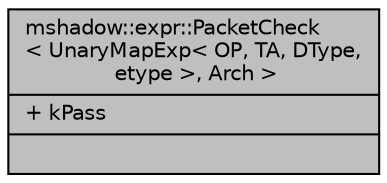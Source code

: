 digraph "mshadow::expr::PacketCheck&lt; UnaryMapExp&lt; OP, TA, DType, etype &gt;, Arch &gt;"
{
 // LATEX_PDF_SIZE
  edge [fontname="Helvetica",fontsize="10",labelfontname="Helvetica",labelfontsize="10"];
  node [fontname="Helvetica",fontsize="10",shape=record];
  Node1 [label="{mshadow::expr::PacketCheck\l\< UnaryMapExp\< OP, TA, DType,\l etype \>, Arch \>\n|+ kPass\l|}",height=0.2,width=0.4,color="black", fillcolor="grey75", style="filled", fontcolor="black",tooltip=" "];
}
